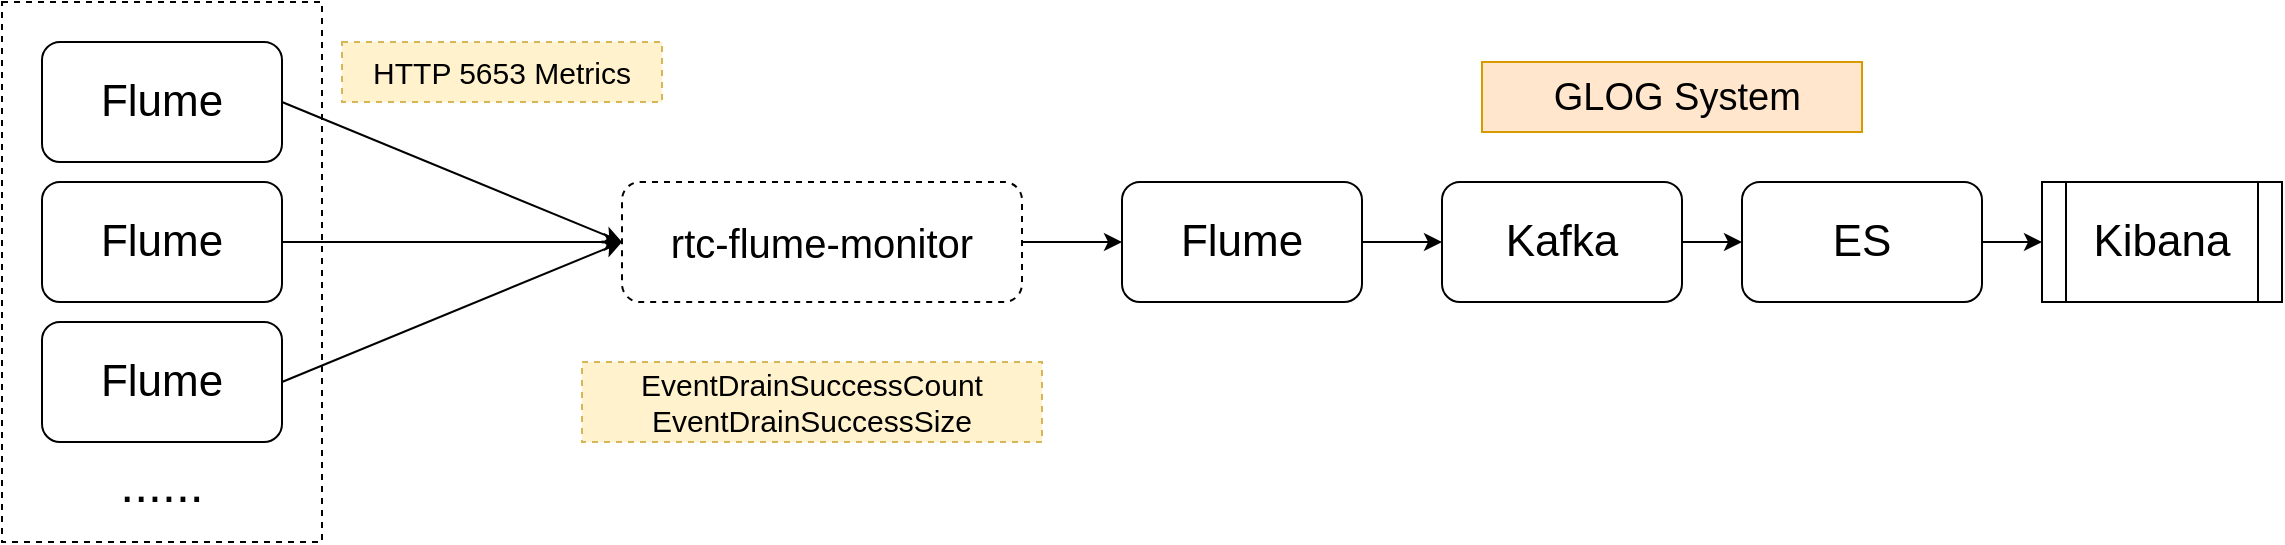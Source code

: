 <mxfile version="13.0.3" type="github"><diagram id="joey8i4zDkAVkNtS49Aw" name="第 1 页"><mxGraphModel dx="1248" dy="641" grid="1" gridSize="10" guides="1" tooltips="1" connect="1" arrows="1" fold="1" page="1" pageScale="1" pageWidth="1920" pageHeight="1200" math="0" shadow="0"><root><mxCell id="0"/><mxCell id="1" parent="0"/><mxCell id="NHZU6Stkqw4vY0_HKBbh-7" value="&lt;font style=&quot;font-size: 20px&quot;&gt;rtc-flume-monitor&lt;/font&gt;" style="rounded=1;whiteSpace=wrap;html=1;dashed=1;strokeWidth=1;fillColor=none;" vertex="1" parent="1"><mxGeometry x="540" y="380" width="200" height="60" as="geometry"/></mxCell><mxCell id="NHZU6Stkqw4vY0_HKBbh-12" value="" style="group" vertex="1" connectable="0" parent="1"><mxGeometry x="230" y="290" width="160" height="270" as="geometry"/></mxCell><mxCell id="NHZU6Stkqw4vY0_HKBbh-6" value="" style="rounded=0;whiteSpace=wrap;html=1;fillColor=none;dashed=1;strokeWidth=1;" vertex="1" parent="NHZU6Stkqw4vY0_HKBbh-12"><mxGeometry width="160" height="270" as="geometry"/></mxCell><mxCell id="NHZU6Stkqw4vY0_HKBbh-1" value="&lt;font style=&quot;font-size: 22px&quot;&gt;Flume&lt;/font&gt;" style="rounded=1;whiteSpace=wrap;html=1;" vertex="1" parent="NHZU6Stkqw4vY0_HKBbh-12"><mxGeometry x="20" y="20" width="120" height="60" as="geometry"/></mxCell><mxCell id="NHZU6Stkqw4vY0_HKBbh-2" value="&lt;font style=&quot;font-size: 22px&quot;&gt;Flume&lt;/font&gt;" style="rounded=1;whiteSpace=wrap;html=1;" vertex="1" parent="NHZU6Stkqw4vY0_HKBbh-12"><mxGeometry x="20" y="90" width="120" height="60" as="geometry"/></mxCell><mxCell id="NHZU6Stkqw4vY0_HKBbh-3" value="&lt;font style=&quot;font-size: 22px&quot;&gt;Flume&lt;/font&gt;" style="rounded=1;whiteSpace=wrap;html=1;" vertex="1" parent="NHZU6Stkqw4vY0_HKBbh-12"><mxGeometry x="20" y="160" width="120" height="60" as="geometry"/></mxCell><mxCell id="NHZU6Stkqw4vY0_HKBbh-4" value="&lt;font style=&quot;font-size: 25px&quot;&gt;......&lt;/font&gt;" style="text;html=1;strokeColor=none;fillColor=none;align=center;verticalAlign=middle;whiteSpace=wrap;rounded=0;" vertex="1" parent="NHZU6Stkqw4vY0_HKBbh-12"><mxGeometry x="60" y="230" width="40" height="20" as="geometry"/></mxCell><mxCell id="NHZU6Stkqw4vY0_HKBbh-13" value="" style="endArrow=classic;html=1;exitX=1;exitY=0.5;exitDx=0;exitDy=0;entryX=0;entryY=0.5;entryDx=0;entryDy=0;" edge="1" parent="1" source="NHZU6Stkqw4vY0_HKBbh-1" target="NHZU6Stkqw4vY0_HKBbh-7"><mxGeometry width="50" height="50" relative="1" as="geometry"><mxPoint x="530" y="570" as="sourcePoint"/><mxPoint x="580" y="520" as="targetPoint"/></mxGeometry></mxCell><mxCell id="NHZU6Stkqw4vY0_HKBbh-14" value="" style="endArrow=classic;html=1;exitX=1;exitY=0.5;exitDx=0;exitDy=0;entryX=0;entryY=0.5;entryDx=0;entryDy=0;" edge="1" parent="1" source="NHZU6Stkqw4vY0_HKBbh-2" target="NHZU6Stkqw4vY0_HKBbh-7"><mxGeometry width="50" height="50" relative="1" as="geometry"><mxPoint x="570" y="540" as="sourcePoint"/><mxPoint x="620" y="490" as="targetPoint"/></mxGeometry></mxCell><mxCell id="NHZU6Stkqw4vY0_HKBbh-15" value="" style="endArrow=classic;html=1;exitX=1;exitY=0.5;exitDx=0;exitDy=0;entryX=0;entryY=0.5;entryDx=0;entryDy=0;" edge="1" parent="1" source="NHZU6Stkqw4vY0_HKBbh-3" target="NHZU6Stkqw4vY0_HKBbh-7"><mxGeometry width="50" height="50" relative="1" as="geometry"><mxPoint x="460" y="570" as="sourcePoint"/><mxPoint x="510" y="520" as="targetPoint"/></mxGeometry></mxCell><mxCell id="NHZU6Stkqw4vY0_HKBbh-16" value="&lt;font style=&quot;font-size: 15px&quot;&gt;HTTP 5653 Metrics&lt;/font&gt;" style="text;html=1;strokeColor=#d6b656;fillColor=#fff2cc;align=center;verticalAlign=middle;whiteSpace=wrap;rounded=0;dashed=1;" vertex="1" parent="1"><mxGeometry x="400" y="310" width="160" height="30" as="geometry"/></mxCell><mxCell id="NHZU6Stkqw4vY0_HKBbh-17" value="&lt;font&gt;&lt;span style=&quot;font-size: 15px&quot;&gt;EventDrainSuccessCount&lt;/span&gt;&lt;br&gt;&lt;span style=&quot;font-size: 15px&quot;&gt;EventDrainSuccessSize&lt;/span&gt;&lt;br&gt;&lt;/font&gt;" style="text;html=1;strokeColor=#d6b656;fillColor=#fff2cc;align=center;verticalAlign=middle;whiteSpace=wrap;rounded=0;dashed=1;" vertex="1" parent="1"><mxGeometry x="520" y="470" width="230" height="40" as="geometry"/></mxCell><mxCell id="NHZU6Stkqw4vY0_HKBbh-19" value="&lt;font style=&quot;font-size: 22px&quot;&gt;Flume&lt;/font&gt;" style="rounded=1;whiteSpace=wrap;html=1;" vertex="1" parent="1"><mxGeometry x="790" y="380" width="120" height="60" as="geometry"/></mxCell><mxCell id="NHZU6Stkqw4vY0_HKBbh-20" value="" style="endArrow=classic;html=1;exitX=1;exitY=0.5;exitDx=0;exitDy=0;entryX=0;entryY=0.5;entryDx=0;entryDy=0;" edge="1" parent="1" source="NHZU6Stkqw4vY0_HKBbh-7" target="NHZU6Stkqw4vY0_HKBbh-19"><mxGeometry width="50" height="50" relative="1" as="geometry"><mxPoint x="850" y="540" as="sourcePoint"/><mxPoint x="900" y="490" as="targetPoint"/></mxGeometry></mxCell><mxCell id="NHZU6Stkqw4vY0_HKBbh-23" value="&lt;font style=&quot;font-size: 22px&quot;&gt;Kafka&lt;/font&gt;" style="rounded=1;whiteSpace=wrap;html=1;strokeWidth=1;fillColor=none;" vertex="1" parent="1"><mxGeometry x="950" y="380" width="120" height="60" as="geometry"/></mxCell><mxCell id="NHZU6Stkqw4vY0_HKBbh-25" value="" style="endArrow=classic;html=1;exitX=1;exitY=0.5;exitDx=0;exitDy=0;entryX=0;entryY=0.5;entryDx=0;entryDy=0;" edge="1" parent="1" source="NHZU6Stkqw4vY0_HKBbh-19" target="NHZU6Stkqw4vY0_HKBbh-23"><mxGeometry width="50" height="50" relative="1" as="geometry"><mxPoint x="930" y="520" as="sourcePoint"/><mxPoint x="980" y="470" as="targetPoint"/></mxGeometry></mxCell><mxCell id="NHZU6Stkqw4vY0_HKBbh-26" value="&lt;font style=&quot;font-size: 22px&quot;&gt;ES&lt;/font&gt;" style="rounded=1;whiteSpace=wrap;html=1;strokeWidth=1;fillColor=none;" vertex="1" parent="1"><mxGeometry x="1100" y="380" width="120" height="60" as="geometry"/></mxCell><mxCell id="NHZU6Stkqw4vY0_HKBbh-27" value="" style="endArrow=classic;html=1;exitX=1;exitY=0.5;exitDx=0;exitDy=0;entryX=0;entryY=0.5;entryDx=0;entryDy=0;" edge="1" parent="1" source="NHZU6Stkqw4vY0_HKBbh-23" target="NHZU6Stkqw4vY0_HKBbh-26"><mxGeometry width="50" height="50" relative="1" as="geometry"><mxPoint x="1160" y="490" as="sourcePoint"/><mxPoint x="1210" y="440" as="targetPoint"/></mxGeometry></mxCell><mxCell id="NHZU6Stkqw4vY0_HKBbh-28" value="&lt;font style=&quot;font-size: 22px&quot;&gt;Kibana&lt;/font&gt;" style="shape=process;whiteSpace=wrap;html=1;backgroundOutline=1;strokeWidth=1;fillColor=none;" vertex="1" parent="1"><mxGeometry x="1250" y="380" width="120" height="60" as="geometry"/></mxCell><mxCell id="NHZU6Stkqw4vY0_HKBbh-29" value="" style="endArrow=classic;html=1;exitX=1;exitY=0.5;exitDx=0;exitDy=0;entryX=0;entryY=0.5;entryDx=0;entryDy=0;" edge="1" parent="1" source="NHZU6Stkqw4vY0_HKBbh-26" target="NHZU6Stkqw4vY0_HKBbh-28"><mxGeometry width="50" height="50" relative="1" as="geometry"><mxPoint x="1190" y="520" as="sourcePoint"/><mxPoint x="1240" y="470" as="targetPoint"/></mxGeometry></mxCell><mxCell id="NHZU6Stkqw4vY0_HKBbh-30" value="&lt;span style=&quot;font-size: 19px&quot;&gt;&amp;nbsp;GLOG System&lt;/span&gt;" style="text;html=1;strokeColor=#d79b00;fillColor=#ffe6cc;align=center;verticalAlign=middle;whiteSpace=wrap;rounded=0;" vertex="1" parent="1"><mxGeometry x="970" y="320" width="190" height="35" as="geometry"/></mxCell></root></mxGraphModel></diagram></mxfile>